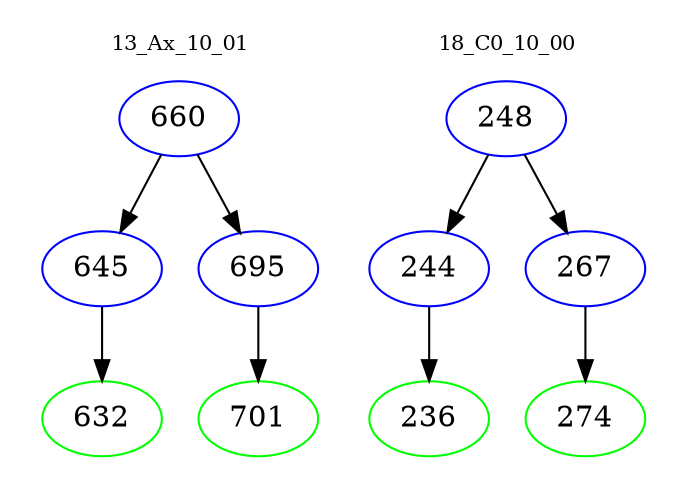 digraph{
subgraph cluster_0 {
color = white
label = "13_Ax_10_01";
fontsize=10;
T0_660 [label="660", color="blue"]
T0_660 -> T0_645 [color="black"]
T0_645 [label="645", color="blue"]
T0_645 -> T0_632 [color="black"]
T0_632 [label="632", color="green"]
T0_660 -> T0_695 [color="black"]
T0_695 [label="695", color="blue"]
T0_695 -> T0_701 [color="black"]
T0_701 [label="701", color="green"]
}
subgraph cluster_1 {
color = white
label = "18_C0_10_00";
fontsize=10;
T1_248 [label="248", color="blue"]
T1_248 -> T1_244 [color="black"]
T1_244 [label="244", color="blue"]
T1_244 -> T1_236 [color="black"]
T1_236 [label="236", color="green"]
T1_248 -> T1_267 [color="black"]
T1_267 [label="267", color="blue"]
T1_267 -> T1_274 [color="black"]
T1_274 [label="274", color="green"]
}
}
